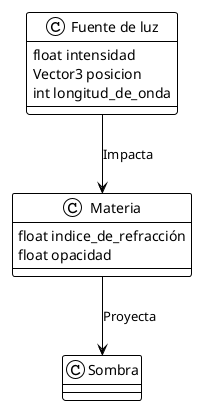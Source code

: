@startuml
!theme plain

class "Fuente de luz"
{
float intensidad
Vector3 posicion
int longitud_de_onda
}

class "Materia"
{
float indice_de_refracción
float opacidad
}

class "Sombra"
{
}


"Fuente de luz" --> Materia : Impacta
Materia --> Sombra : Proyecta
@enduml
